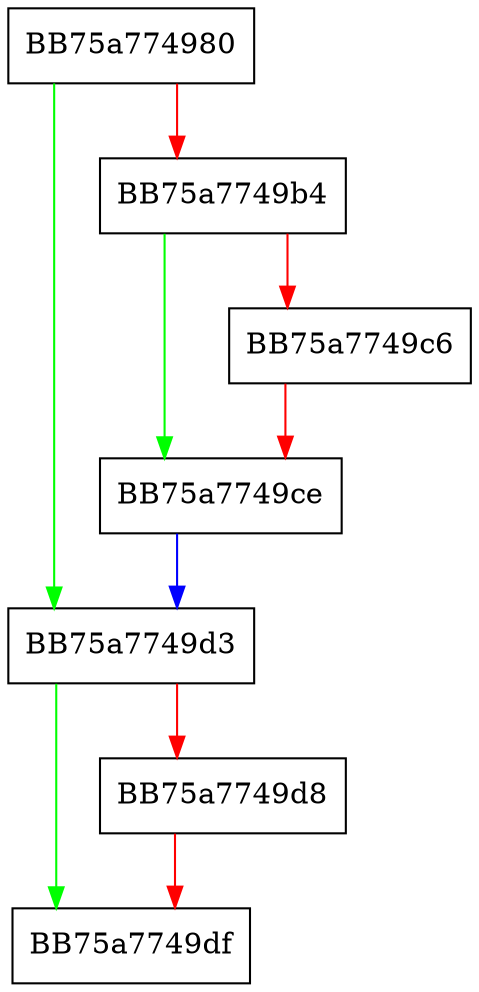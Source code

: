 digraph try_cor_exit_process {
  node [shape="box"];
  graph [splines=ortho];
  BB75a774980 -> BB75a7749d3 [color="green"];
  BB75a774980 -> BB75a7749b4 [color="red"];
  BB75a7749b4 -> BB75a7749ce [color="green"];
  BB75a7749b4 -> BB75a7749c6 [color="red"];
  BB75a7749c6 -> BB75a7749ce [color="red"];
  BB75a7749ce -> BB75a7749d3 [color="blue"];
  BB75a7749d3 -> BB75a7749df [color="green"];
  BB75a7749d3 -> BB75a7749d8 [color="red"];
  BB75a7749d8 -> BB75a7749df [color="red"];
}